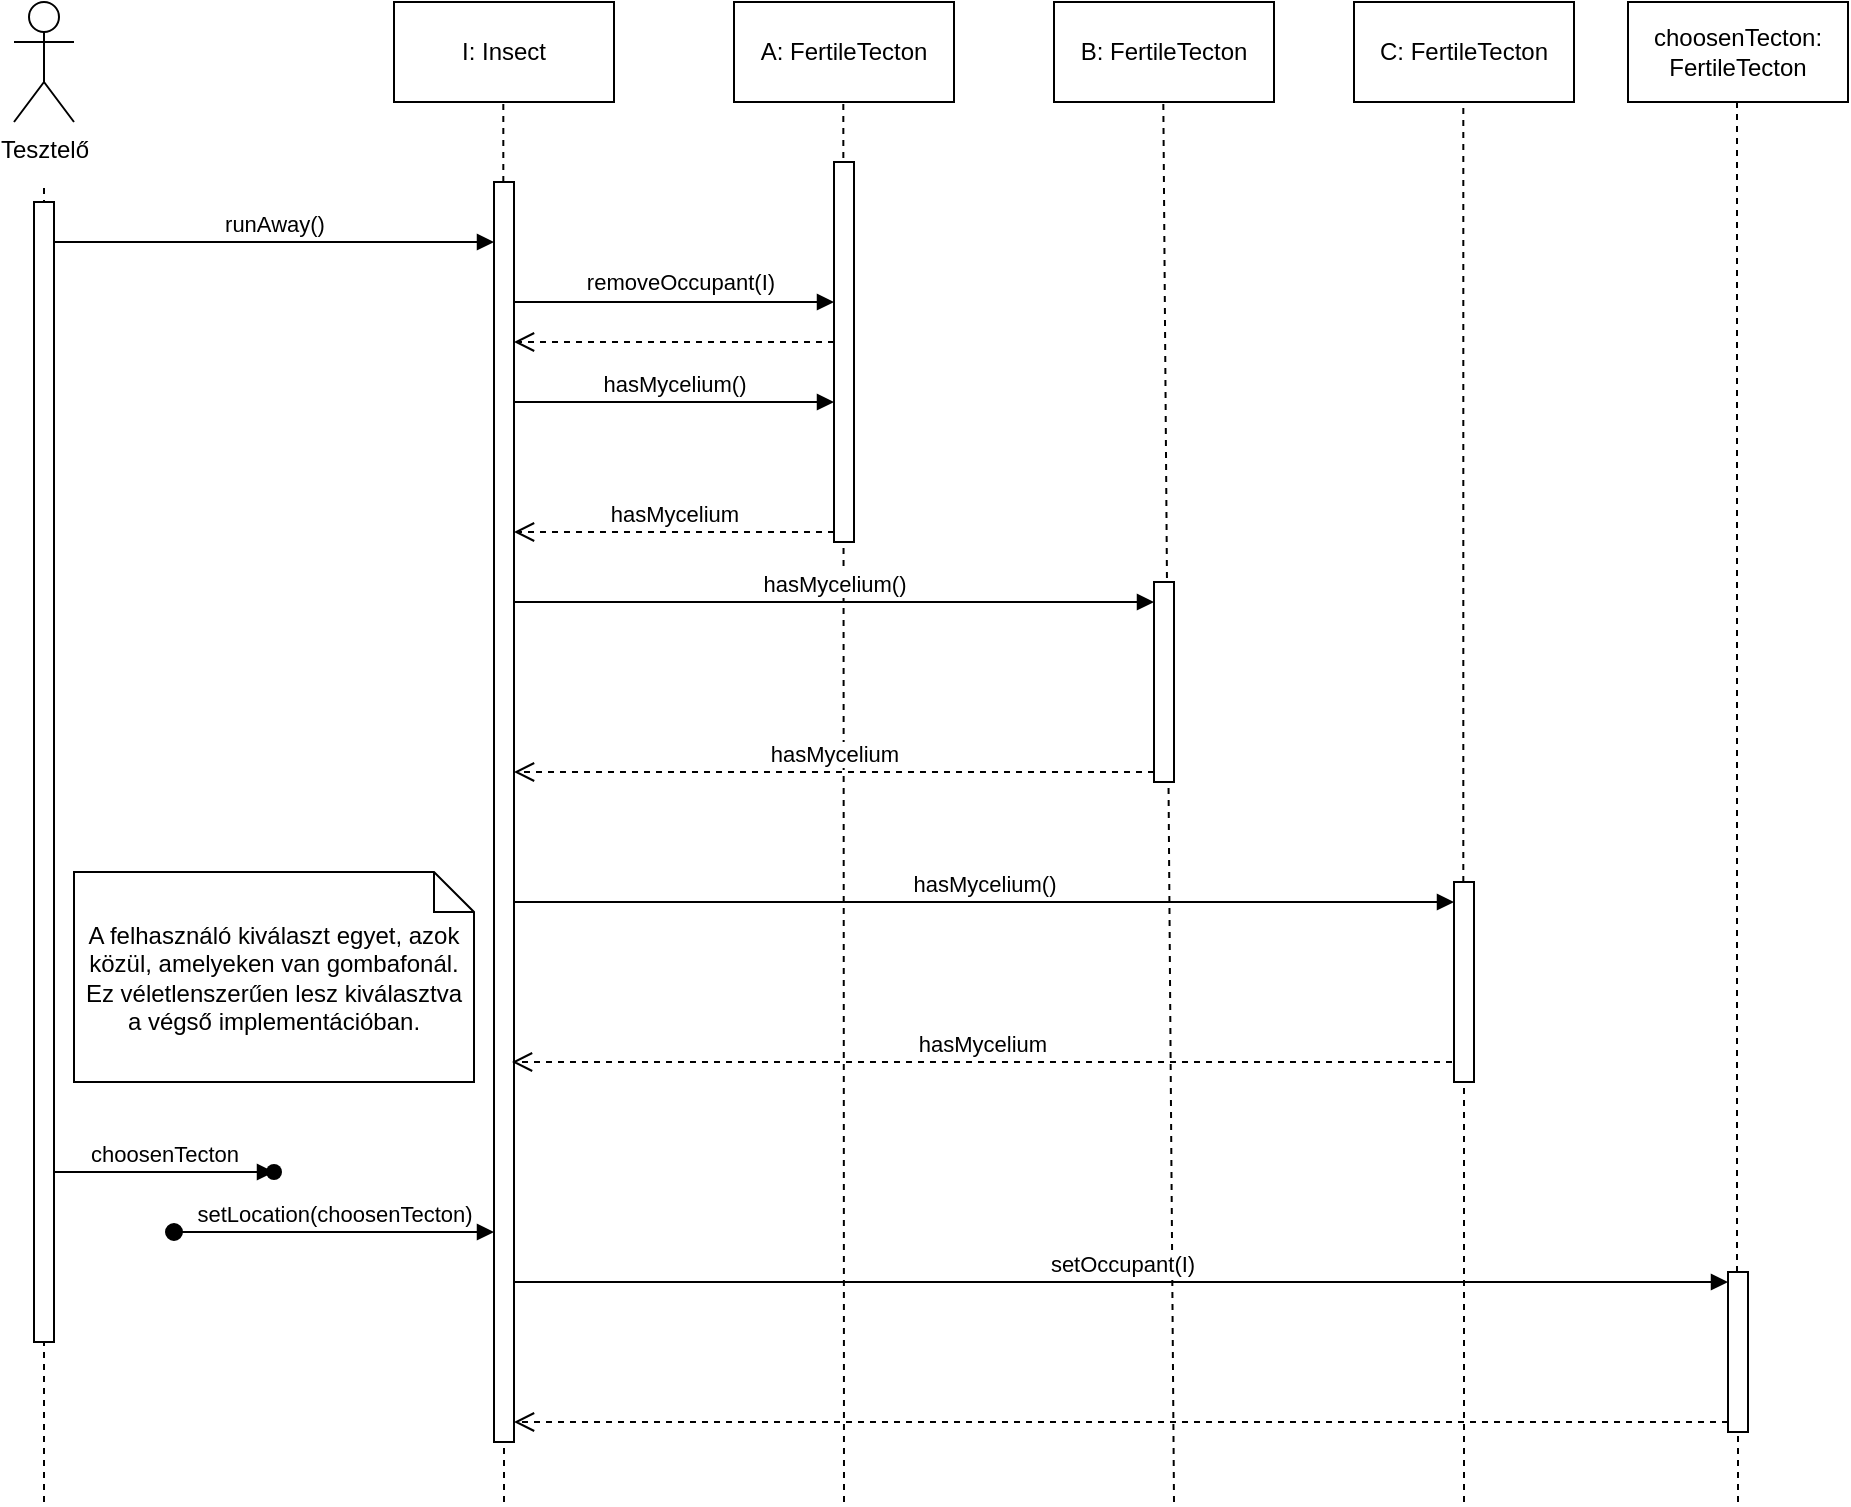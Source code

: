 <mxfile version="26.1.1" pages="2">
  <diagram name="Seq" id="TbOCaYY1tSFyOyQ3Ccbu">
    <mxGraphModel grid="1" page="1" gridSize="10" guides="1" tooltips="1" connect="1" arrows="1" fold="1" pageScale="1" pageWidth="827" pageHeight="1169" math="0" shadow="0">
      <root>
        <mxCell id="0" />
        <mxCell id="1" parent="0" />
        <mxCell id="IeQ7tMAcCfZkw90Px8X8-1" value="Tesztelő" style="shape=umlActor;verticalLabelPosition=bottom;verticalAlign=top;html=1;" vertex="1" parent="1">
          <mxGeometry x="20" y="10" width="30" height="60" as="geometry" />
        </mxCell>
        <mxCell id="IeQ7tMAcCfZkw90Px8X8-4" value="A: FertileTecton" style="html=1;whiteSpace=wrap;" vertex="1" parent="1">
          <mxGeometry x="380" y="10" width="110" height="50" as="geometry" />
        </mxCell>
        <mxCell id="IeQ7tMAcCfZkw90Px8X8-5" value="I: Insect" style="html=1;whiteSpace=wrap;" vertex="1" parent="1">
          <mxGeometry x="210" y="10" width="110" height="50" as="geometry" />
        </mxCell>
        <mxCell id="IeQ7tMAcCfZkw90Px8X8-6" value="C: FertileTecton" style="html=1;whiteSpace=wrap;" vertex="1" parent="1">
          <mxGeometry x="690" y="10" width="110" height="50" as="geometry" />
        </mxCell>
        <mxCell id="IeQ7tMAcCfZkw90Px8X8-7" value="B: FertileTecton" style="html=1;whiteSpace=wrap;" vertex="1" parent="1">
          <mxGeometry x="540" y="10" width="110" height="50" as="geometry" />
        </mxCell>
        <mxCell id="IeQ7tMAcCfZkw90Px8X8-9" value="" style="endArrow=none;dashed=1;html=1;rounded=0;" edge="1" parent="1">
          <mxGeometry width="50" height="50" relative="1" as="geometry">
            <mxPoint x="35" y="760" as="sourcePoint" />
            <mxPoint x="35" y="100" as="targetPoint" />
          </mxGeometry>
        </mxCell>
        <mxCell id="IeQ7tMAcCfZkw90Px8X8-10" value="" style="endArrow=none;dashed=1;html=1;rounded=0;" edge="1" parent="1" source="IeQ7tMAcCfZkw90Px8X8-14">
          <mxGeometry width="50" height="50" relative="1" as="geometry">
            <mxPoint x="265" y="525" as="sourcePoint" />
            <mxPoint x="264.66" y="60" as="targetPoint" />
          </mxGeometry>
        </mxCell>
        <mxCell id="IeQ7tMAcCfZkw90Px8X8-11" value="" style="endArrow=none;dashed=1;html=1;rounded=0;" edge="1" parent="1">
          <mxGeometry width="50" height="50" relative="1" as="geometry">
            <mxPoint x="435" y="760" as="sourcePoint" />
            <mxPoint x="434.66" y="60" as="targetPoint" />
          </mxGeometry>
        </mxCell>
        <mxCell id="IeQ7tMAcCfZkw90Px8X8-12" value="" style="endArrow=none;dashed=1;html=1;rounded=0;" edge="1" parent="1">
          <mxGeometry width="50" height="50" relative="1" as="geometry">
            <mxPoint x="600" y="760" as="sourcePoint" />
            <mxPoint x="594.66" y="60" as="targetPoint" />
          </mxGeometry>
        </mxCell>
        <mxCell id="IeQ7tMAcCfZkw90Px8X8-13" value="" style="endArrow=none;dashed=1;html=1;rounded=0;" edge="1" parent="1" source="IeQ7tMAcCfZkw90Px8X8-28">
          <mxGeometry width="50" height="50" relative="1" as="geometry">
            <mxPoint x="745" y="525" as="sourcePoint" />
            <mxPoint x="744.66" y="60" as="targetPoint" />
          </mxGeometry>
        </mxCell>
        <mxCell id="IeQ7tMAcCfZkw90Px8X8-15" value="runAway()" style="html=1;verticalAlign=bottom;endArrow=block;curved=0;rounded=0;" edge="1" parent="1">
          <mxGeometry relative="1" as="geometry">
            <mxPoint x="40" y="130" as="sourcePoint" />
            <mxPoint x="260" y="130" as="targetPoint" />
          </mxGeometry>
        </mxCell>
        <mxCell id="IeQ7tMAcCfZkw90Px8X8-17" value="" style="endArrow=none;dashed=1;html=1;rounded=0;" edge="1" parent="1" target="IeQ7tMAcCfZkw90Px8X8-14">
          <mxGeometry width="50" height="50" relative="1" as="geometry">
            <mxPoint x="265" y="760" as="sourcePoint" />
            <mxPoint x="264.66" y="90" as="targetPoint" />
          </mxGeometry>
        </mxCell>
        <mxCell id="IeQ7tMAcCfZkw90Px8X8-14" value="" style="html=1;points=[[0,0,0,0,5],[0,1,0,0,-5],[1,0,0,0,5],[1,1,0,0,-5]];perimeter=orthogonalPerimeter;outlineConnect=0;targetShapes=umlLifeline;portConstraint=eastwest;newEdgeStyle={&quot;curved&quot;:0,&quot;rounded&quot;:0};" vertex="1" parent="1">
          <mxGeometry x="260" y="100" width="10" height="630" as="geometry" />
        </mxCell>
        <mxCell id="IeQ7tMAcCfZkw90Px8X8-18" value="" style="html=1;points=[[0,0,0,0,5],[0,1,0,0,-5],[1,0,0,0,5],[1,1,0,0,-5]];perimeter=orthogonalPerimeter;outlineConnect=0;targetShapes=umlLifeline;portConstraint=eastwest;newEdgeStyle={&quot;curved&quot;:0,&quot;rounded&quot;:0};" vertex="1" parent="1">
          <mxGeometry x="30" y="110" width="10" height="570" as="geometry" />
        </mxCell>
        <mxCell id="IeQ7tMAcCfZkw90Px8X8-19" value="" style="html=1;points=[[0,0,0,0,5],[0,1,0,0,-5],[1,0,0,0,5],[1,1,0,0,-5]];perimeter=orthogonalPerimeter;outlineConnect=0;targetShapes=umlLifeline;portConstraint=eastwest;newEdgeStyle={&quot;curved&quot;:0,&quot;rounded&quot;:0};" vertex="1" parent="1">
          <mxGeometry x="430" y="90" width="10" height="190" as="geometry" />
        </mxCell>
        <mxCell id="IeQ7tMAcCfZkw90Px8X8-20" value="hasMycelium()" style="html=1;verticalAlign=bottom;endArrow=block;curved=0;rounded=0;entryX=0;entryY=0;entryDx=0;entryDy=5;" edge="1" parent="1">
          <mxGeometry relative="1" as="geometry">
            <mxPoint x="270" y="210" as="sourcePoint" />
            <mxPoint x="430" y="210" as="targetPoint" />
          </mxGeometry>
        </mxCell>
        <mxCell id="IeQ7tMAcCfZkw90Px8X8-21" value="hasMycelium" style="html=1;verticalAlign=bottom;endArrow=open;dashed=1;endSize=8;curved=0;rounded=0;exitX=0;exitY=1;exitDx=0;exitDy=-5;" edge="1" parent="1" source="IeQ7tMAcCfZkw90Px8X8-19">
          <mxGeometry relative="1" as="geometry">
            <mxPoint x="270" y="275.0" as="targetPoint" />
          </mxGeometry>
        </mxCell>
        <mxCell id="IeQ7tMAcCfZkw90Px8X8-22" value="" style="html=1;points=[[0,0,0,0,5],[0,1,0,0,-5],[1,0,0,0,5],[1,1,0,0,-5]];perimeter=orthogonalPerimeter;outlineConnect=0;targetShapes=umlLifeline;portConstraint=eastwest;newEdgeStyle={&quot;curved&quot;:0,&quot;rounded&quot;:0};" vertex="1" parent="1">
          <mxGeometry x="590" y="300" width="10" height="100" as="geometry" />
        </mxCell>
        <mxCell id="IeQ7tMAcCfZkw90Px8X8-23" value="hasMycelium()" style="html=1;verticalAlign=bottom;endArrow=block;curved=0;rounded=0;entryX=0;entryY=0;entryDx=0;entryDy=5;" edge="1" parent="1">
          <mxGeometry relative="1" as="geometry">
            <mxPoint x="270" y="310" as="sourcePoint" />
            <mxPoint x="590" y="310" as="targetPoint" />
          </mxGeometry>
        </mxCell>
        <mxCell id="IeQ7tMAcCfZkw90Px8X8-24" value="hasMycelium" style="html=1;verticalAlign=bottom;endArrow=open;dashed=1;endSize=8;curved=0;rounded=0;exitX=0;exitY=1;exitDx=0;exitDy=-5;" edge="1" parent="1" source="IeQ7tMAcCfZkw90Px8X8-22">
          <mxGeometry relative="1" as="geometry">
            <mxPoint x="270" y="395" as="targetPoint" />
            <mxPoint as="offset" />
          </mxGeometry>
        </mxCell>
        <mxCell id="IeQ7tMAcCfZkw90Px8X8-26" value="hasMycelium" style="html=1;verticalAlign=bottom;endArrow=open;dashed=1;endSize=8;curved=0;rounded=0;exitX=0;exitY=1;exitDx=0;exitDy=-5;" edge="1" parent="1">
          <mxGeometry relative="1" as="geometry">
            <mxPoint x="269" y="540" as="targetPoint" />
            <mxPoint x="739.0" y="540" as="sourcePoint" />
            <mxPoint as="offset" />
          </mxGeometry>
        </mxCell>
        <mxCell id="IeQ7tMAcCfZkw90Px8X8-27" value="hasMycelium()" style="html=1;verticalAlign=bottom;endArrow=block;curved=0;rounded=0;" edge="1" parent="1">
          <mxGeometry relative="1" as="geometry">
            <mxPoint x="270" y="460" as="sourcePoint" />
            <mxPoint x="740.0" y="460" as="targetPoint" />
          </mxGeometry>
        </mxCell>
        <mxCell id="IeQ7tMAcCfZkw90Px8X8-29" value="" style="endArrow=none;dashed=1;html=1;rounded=0;" edge="1" parent="1" target="IeQ7tMAcCfZkw90Px8X8-28">
          <mxGeometry width="50" height="50" relative="1" as="geometry">
            <mxPoint x="745" y="760" as="sourcePoint" />
            <mxPoint x="744.66" y="90" as="targetPoint" />
          </mxGeometry>
        </mxCell>
        <mxCell id="IeQ7tMAcCfZkw90Px8X8-28" value="" style="html=1;points=[[0,0,0,0,5],[0,1,0,0,-5],[1,0,0,0,5],[1,1,0,0,-5]];perimeter=orthogonalPerimeter;outlineConnect=0;targetShapes=umlLifeline;portConstraint=eastwest;newEdgeStyle={&quot;curved&quot;:0,&quot;rounded&quot;:0};" vertex="1" parent="1">
          <mxGeometry x="740" y="450" width="10" height="100" as="geometry" />
        </mxCell>
        <mxCell id="IeQ7tMAcCfZkw90Px8X8-31" value="choosenTecton" style="html=1;verticalAlign=bottom;startArrow=none;startFill=0;endArrow=block;startSize=8;curved=0;rounded=0;endFill=1;" edge="1" parent="1" source="IeQ7tMAcCfZkw90Px8X8-18" target="IeQ7tMAcCfZkw90Px8X8-32">
          <mxGeometry width="60" relative="1" as="geometry">
            <mxPoint x="40" y="595" as="sourcePoint" />
            <mxPoint x="130" y="595" as="targetPoint" />
            <mxPoint as="offset" />
          </mxGeometry>
        </mxCell>
        <mxCell id="IeQ7tMAcCfZkw90Px8X8-32" value="" style="shape=waypoint;sketch=0;fillStyle=solid;size=6;pointerEvents=1;points=[];fillColor=none;resizable=0;rotatable=0;perimeter=centerPerimeter;snapToPoint=1;strokeWidth=2;" vertex="1" parent="1">
          <mxGeometry x="140" y="585" width="20" height="20" as="geometry" />
        </mxCell>
        <mxCell id="IeQ7tMAcCfZkw90Px8X8-34" value="setLocation(choosenTecton)" style="html=1;verticalAlign=bottom;startArrow=oval;startFill=1;endArrow=block;startSize=8;curved=0;rounded=0;" edge="1" parent="1">
          <mxGeometry width="60" relative="1" as="geometry">
            <mxPoint x="100" y="625" as="sourcePoint" />
            <mxPoint x="260" y="625" as="targetPoint" />
          </mxGeometry>
        </mxCell>
        <mxCell id="IeQ7tMAcCfZkw90Px8X8-35" value="&lt;div&gt;A felhasználó kiválaszt egyet, azok közül, amelyeken van gombafonál.&lt;/div&gt;&lt;div&gt;Ez véletlenszerűen lesz kiválasztva a végső implementációban.&lt;/div&gt;" style="shape=note;size=20;whiteSpace=wrap;html=1;" vertex="1" parent="1">
          <mxGeometry x="50" y="445" width="200" height="105" as="geometry" />
        </mxCell>
        <mxCell id="fCSv3jwBE6bSVXYujFbf-1" value="choosenTecton: FertileTecton" style="html=1;whiteSpace=wrap;" vertex="1" parent="1">
          <mxGeometry x="827" y="10" width="110" height="50" as="geometry" />
        </mxCell>
        <mxCell id="fCSv3jwBE6bSVXYujFbf-2" value="" style="endArrow=none;dashed=1;html=1;rounded=0;" edge="1" parent="1" source="fCSv3jwBE6bSVXYujFbf-3">
          <mxGeometry width="50" height="50" relative="1" as="geometry">
            <mxPoint x="880" y="600" as="sourcePoint" />
            <mxPoint x="881.5" y="60" as="targetPoint" />
          </mxGeometry>
        </mxCell>
        <mxCell id="fCSv3jwBE6bSVXYujFbf-4" value="setOccupant(I)" style="html=1;verticalAlign=bottom;endArrow=block;curved=0;rounded=0;entryX=0;entryY=0;entryDx=0;entryDy=5;" edge="1" parent="1" target="fCSv3jwBE6bSVXYujFbf-3">
          <mxGeometry relative="1" as="geometry">
            <mxPoint x="270" y="650" as="sourcePoint" />
          </mxGeometry>
        </mxCell>
        <mxCell id="fCSv3jwBE6bSVXYujFbf-5" value="" style="html=1;verticalAlign=bottom;endArrow=open;dashed=1;endSize=8;curved=0;rounded=0;exitX=0;exitY=1;exitDx=0;exitDy=-5;" edge="1" parent="1" source="fCSv3jwBE6bSVXYujFbf-3">
          <mxGeometry relative="1" as="geometry">
            <mxPoint x="270" y="720" as="targetPoint" />
          </mxGeometry>
        </mxCell>
        <mxCell id="fCSv3jwBE6bSVXYujFbf-6" value="" style="endArrow=none;dashed=1;html=1;rounded=0;" edge="1" parent="1" target="fCSv3jwBE6bSVXYujFbf-3">
          <mxGeometry width="50" height="50" relative="1" as="geometry">
            <mxPoint x="882" y="760" as="sourcePoint" />
            <mxPoint x="881.5" y="125" as="targetPoint" />
          </mxGeometry>
        </mxCell>
        <mxCell id="fCSv3jwBE6bSVXYujFbf-3" value="" style="html=1;points=[[0,0,0,0,5],[0,1,0,0,-5],[1,0,0,0,5],[1,1,0,0,-5]];perimeter=orthogonalPerimeter;outlineConnect=0;targetShapes=umlLifeline;portConstraint=eastwest;newEdgeStyle={&quot;curved&quot;:0,&quot;rounded&quot;:0};" vertex="1" parent="1">
          <mxGeometry x="877" y="645" width="10" height="80" as="geometry" />
        </mxCell>
        <mxCell id="j_IxaQuWqfv2xhzXBIBi-2" value="" style="endArrow=block;html=1;rounded=0;endFill=1;" edge="1" parent="1">
          <mxGeometry width="50" height="50" relative="1" as="geometry">
            <mxPoint x="270" y="160" as="sourcePoint" />
            <mxPoint x="430" y="160" as="targetPoint" />
          </mxGeometry>
        </mxCell>
        <mxCell id="j_IxaQuWqfv2xhzXBIBi-3" value="removeOccupant(I)" style="edgeLabel;html=1;align=center;verticalAlign=middle;resizable=0;points=[];" connectable="0" vertex="1" parent="j_IxaQuWqfv2xhzXBIBi-2">
          <mxGeometry x="0.225" relative="1" as="geometry">
            <mxPoint x="-15" y="-10" as="offset" />
          </mxGeometry>
        </mxCell>
        <mxCell id="j_IxaQuWqfv2xhzXBIBi-4" value="" style="html=1;verticalAlign=bottom;endArrow=open;dashed=1;endSize=8;curved=0;rounded=0;" edge="1" parent="1">
          <mxGeometry relative="1" as="geometry">
            <mxPoint x="270" y="180" as="targetPoint" />
            <mxPoint as="offset" />
            <mxPoint x="430.0" y="180" as="sourcePoint" />
          </mxGeometry>
        </mxCell>
      </root>
    </mxGraphModel>
  </diagram>
  <diagram id="VUIXWt3xDf3C7_YTTuJs" name="Kom">
    <mxGraphModel grid="1" page="1" gridSize="10" guides="1" tooltips="1" connect="1" arrows="1" fold="1" pageScale="1" pageWidth="827" pageHeight="1169" math="0" shadow="0">
      <root>
        <mxCell id="0" />
        <mxCell id="1" parent="0" />
        <mxCell id="VAsVnKGdb1qmO67T-UzD-1" value="A: FertileTecton" style="html=1;whiteSpace=wrap;" vertex="1" parent="1">
          <mxGeometry x="400" y="40" width="110" height="50" as="geometry" />
        </mxCell>
        <mxCell id="VAsVnKGdb1qmO67T-UzD-2" value="&lt;div&gt;Tesztelő&lt;/div&gt;" style="shape=umlActor;verticalLabelPosition=bottom;verticalAlign=top;html=1;" vertex="1" parent="1">
          <mxGeometry x="340" y="240" width="30" height="60" as="geometry" />
        </mxCell>
        <mxCell id="nsJz5velbdg8NP3HNg8H-2" value="C: FertileTecton" style="html=1;whiteSpace=wrap;" vertex="1" parent="1">
          <mxGeometry x="530" y="150" width="110" height="50" as="geometry" />
        </mxCell>
        <mxCell id="nsJz5velbdg8NP3HNg8H-3" value="MC: Mycelium" style="html=1;whiteSpace=wrap;" vertex="1" parent="1">
          <mxGeometry x="530" y="340" width="110" height="50" as="geometry" />
        </mxCell>
        <mxCell id="nsJz5velbdg8NP3HNg8H-6" value="B: FertileTecton" style="html=1;whiteSpace=wrap;" vertex="1" parent="1">
          <mxGeometry x="60" y="150" width="110" height="50" as="geometry" />
        </mxCell>
        <mxCell id="nsJz5velbdg8NP3HNg8H-7" value="MB: Mycelium" style="html=1;whiteSpace=wrap;" vertex="1" parent="1">
          <mxGeometry x="60" y="330" width="110" height="50" as="geometry" />
        </mxCell>
        <mxCell id="nsJz5velbdg8NP3HNg8H-8" value="" style="endArrow=none;html=1;rounded=0;" edge="1" parent="1" source="nsJz5velbdg8NP3HNg8H-7" target="nsJz5velbdg8NP3HNg8H-6">
          <mxGeometry width="50" height="50" relative="1" as="geometry">
            <mxPoint x="340" y="260" as="sourcePoint" />
            <mxPoint x="390" y="210" as="targetPoint" />
          </mxGeometry>
        </mxCell>
        <mxCell id="nsJz5velbdg8NP3HNg8H-10" value="" style="endArrow=none;html=1;rounded=0;" edge="1" parent="1" source="nsJz5velbdg8NP3HNg8H-2" target="nsJz5velbdg8NP3HNg8H-3">
          <mxGeometry width="50" height="50" relative="1" as="geometry">
            <mxPoint x="390" y="125" as="sourcePoint" />
            <mxPoint x="340" y="125" as="targetPoint" />
          </mxGeometry>
        </mxCell>
        <mxCell id="nsJz5velbdg8NP3HNg8H-11" value="" style="endArrow=none;html=1;rounded=0;" edge="1" parent="1" source="nsJz5velbdg8NP3HNg8H-3" target="VAsVnKGdb1qmO67T-UzD-2">
          <mxGeometry width="50" height="50" relative="1" as="geometry">
            <mxPoint x="595" y="210" as="sourcePoint" />
            <mxPoint x="595" y="250" as="targetPoint" />
          </mxGeometry>
        </mxCell>
        <mxCell id="nsJz5velbdg8NP3HNg8H-12" value="" style="endArrow=none;html=1;rounded=0;" edge="1" parent="1" source="nsJz5velbdg8NP3HNg8H-2" target="VAsVnKGdb1qmO67T-UzD-2">
          <mxGeometry width="50" height="50" relative="1" as="geometry">
            <mxPoint x="540" y="278" as="sourcePoint" />
            <mxPoint x="370" y="289" as="targetPoint" />
          </mxGeometry>
        </mxCell>
        <mxCell id="nsJz5velbdg8NP3HNg8H-14" value="" style="endArrow=none;html=1;rounded=0;" edge="1" parent="1" source="VAsVnKGdb1qmO67T-UzD-1" target="VAsVnKGdb1qmO67T-UzD-2">
          <mxGeometry width="50" height="50" relative="1" as="geometry">
            <mxPoint x="431" y="90" as="sourcePoint" />
            <mxPoint x="370" y="203" as="targetPoint" />
          </mxGeometry>
        </mxCell>
        <mxCell id="nsJz5velbdg8NP3HNg8H-15" value="" style="endArrow=none;html=1;rounded=0;" edge="1" parent="1" source="nsJz5velbdg8NP3HNg8H-6" target="VAsVnKGdb1qmO67T-UzD-2">
          <mxGeometry width="50" height="50" relative="1" as="geometry">
            <mxPoint x="296" y="150" as="sourcePoint" />
            <mxPoint x="342" y="260" as="targetPoint" />
          </mxGeometry>
        </mxCell>
        <mxCell id="nsJz5velbdg8NP3HNg8H-16" value="" style="endArrow=none;html=1;rounded=0;" edge="1" parent="1" source="nsJz5velbdg8NP3HNg8H-7" target="VAsVnKGdb1qmO67T-UzD-2">
          <mxGeometry width="50" height="50" relative="1" as="geometry">
            <mxPoint x="180" y="210" as="sourcePoint" />
            <mxPoint x="340" y="283" as="targetPoint" />
          </mxGeometry>
        </mxCell>
        <mxCell id="nsJz5velbdg8NP3HNg8H-17" value="" style="endArrow=classic;html=1;rounded=0;dashed=1;" edge="1" parent="1">
          <mxGeometry width="50" height="50" relative="1" as="geometry">
            <mxPoint x="380" y="240" as="sourcePoint" />
            <mxPoint x="420" y="170" as="targetPoint" />
          </mxGeometry>
        </mxCell>
        <mxCell id="nsJz5velbdg8NP3HNg8H-18" value="1. «Create»" style="edgeLabel;html=1;align=center;verticalAlign=middle;resizable=0;points=[];rotation=-50;" vertex="1" connectable="0" parent="nsJz5velbdg8NP3HNg8H-17">
          <mxGeometry x="-0.118" y="2" relative="1" as="geometry">
            <mxPoint x="14" y="-2" as="offset" />
          </mxGeometry>
        </mxCell>
        <mxCell id="nsJz5velbdg8NP3HNg8H-19" value="" style="endArrow=classic;html=1;rounded=0;dashed=1;" edge="1" parent="1">
          <mxGeometry width="50" height="50" relative="1" as="geometry">
            <mxPoint x="330" y="250" as="sourcePoint" />
            <mxPoint x="260" y="220" as="targetPoint" />
          </mxGeometry>
        </mxCell>
        <mxCell id="nsJz5velbdg8NP3HNg8H-20" value="2. «Create»" style="edgeLabel;html=1;align=center;verticalAlign=middle;resizable=0;points=[];rotation=30;" vertex="1" connectable="0" parent="nsJz5velbdg8NP3HNg8H-19">
          <mxGeometry x="-0.118" y="2" relative="1" as="geometry">
            <mxPoint x="7" y="-9" as="offset" />
          </mxGeometry>
        </mxCell>
        <mxCell id="nsJz5velbdg8NP3HNg8H-21" value="" style="endArrow=classic;html=1;rounded=0;dashed=1;" edge="1" parent="1">
          <mxGeometry width="50" height="50" relative="1" as="geometry">
            <mxPoint x="390" y="250" as="sourcePoint" />
            <mxPoint x="450" y="220" as="targetPoint" />
          </mxGeometry>
        </mxCell>
        <mxCell id="nsJz5velbdg8NP3HNg8H-22" value="3. «Create»" style="edgeLabel;html=1;align=center;verticalAlign=middle;resizable=0;points=[];rotation=334;" vertex="1" connectable="0" parent="nsJz5velbdg8NP3HNg8H-21">
          <mxGeometry x="-0.118" y="2" relative="1" as="geometry">
            <mxPoint x="-1" y="-9" as="offset" />
          </mxGeometry>
        </mxCell>
        <mxCell id="nsJz5velbdg8NP3HNg8H-23" value="" style="endArrow=classic;html=1;rounded=0;dashed=1;" edge="1" parent="1">
          <mxGeometry width="50" height="50" relative="1" as="geometry">
            <mxPoint x="379" y="300" as="sourcePoint" />
            <mxPoint x="520" y="360" as="targetPoint" />
          </mxGeometry>
        </mxCell>
        <mxCell id="nsJz5velbdg8NP3HNg8H-24" value="&lt;div&gt;6. «Create»&lt;/div&gt;" style="edgeLabel;html=1;align=center;verticalAlign=middle;resizable=0;points=[];rotation=25;" vertex="1" connectable="0" parent="nsJz5velbdg8NP3HNg8H-23">
          <mxGeometry x="-0.118" y="2" relative="1" as="geometry">
            <mxPoint x="-12" y="5" as="offset" />
          </mxGeometry>
        </mxCell>
        <mxCell id="nsJz5velbdg8NP3HNg8H-27" value="" style="endArrow=classic;html=1;rounded=0;dashed=1;" edge="1" parent="1">
          <mxGeometry width="50" height="50" relative="1" as="geometry">
            <mxPoint x="330" y="300" as="sourcePoint" />
            <mxPoint x="180" y="360" as="targetPoint" />
          </mxGeometry>
        </mxCell>
        <mxCell id="nsJz5velbdg8NP3HNg8H-28" value="&lt;div&gt;5. «Create»&lt;/div&gt;" style="edgeLabel;html=1;align=center;verticalAlign=middle;resizable=0;points=[];rotation=-25;" vertex="1" connectable="0" parent="nsJz5velbdg8NP3HNg8H-27">
          <mxGeometry x="-0.118" y="2" relative="1" as="geometry">
            <mxPoint x="5" y="12" as="offset" />
          </mxGeometry>
        </mxCell>
        <mxCell id="nsJz5velbdg8NP3HNg8H-29" value="&lt;div&gt;I: insect&lt;/div&gt;" style="html=1;whiteSpace=wrap;" vertex="1" parent="1">
          <mxGeometry x="220" y="40" width="110" height="50" as="geometry" />
        </mxCell>
        <mxCell id="nsJz5velbdg8NP3HNg8H-30" value="" style="endArrow=none;html=1;rounded=0;" edge="1" parent="1" source="nsJz5velbdg8NP3HNg8H-29">
          <mxGeometry width="50" height="50" relative="1" as="geometry">
            <mxPoint x="540" y="352" as="sourcePoint" />
            <mxPoint x="350" y="230" as="targetPoint" />
          </mxGeometry>
        </mxCell>
        <mxCell id="nsJz5velbdg8NP3HNg8H-31" value="" style="endArrow=classic;html=1;rounded=0;dashed=1;" edge="1" parent="1">
          <mxGeometry width="50" height="50" relative="1" as="geometry">
            <mxPoint x="340" y="190" as="sourcePoint" />
            <mxPoint x="300" y="100" as="targetPoint" />
          </mxGeometry>
        </mxCell>
        <mxCell id="nsJz5velbdg8NP3HNg8H-32" value="&lt;div&gt;7. «Create»&lt;/div&gt;" style="edgeLabel;html=1;align=center;verticalAlign=middle;resizable=0;points=[];rotation=65;" vertex="1" connectable="0" parent="nsJz5velbdg8NP3HNg8H-31">
          <mxGeometry x="-0.118" y="2" relative="1" as="geometry">
            <mxPoint x="9" y="-11" as="offset" />
          </mxGeometry>
        </mxCell>
        <mxCell id="nsJz5velbdg8NP3HNg8H-40" value="" style="endArrow=classic;html=1;rounded=0;" edge="1" parent="1">
          <mxGeometry width="50" height="50" relative="1" as="geometry">
            <mxPoint x="310" y="260" as="sourcePoint" />
            <mxPoint x="170" y="210" as="targetPoint" />
          </mxGeometry>
        </mxCell>
        <mxCell id="nsJz5velbdg8NP3HNg8H-41" value="8. AddMycelium(MB)" style="edgeLabel;html=1;align=center;verticalAlign=middle;resizable=0;points=[];rotation=15;fontSize=10;" vertex="1" connectable="0" parent="nsJz5velbdg8NP3HNg8H-40">
          <mxGeometry x="-0.118" y="2" relative="1" as="geometry">
            <mxPoint x="-8" y="10" as="offset" />
          </mxGeometry>
        </mxCell>
        <mxCell id="nsJz5velbdg8NP3HNg8H-42" value="" style="endArrow=classic;html=1;rounded=0;" edge="1" parent="1">
          <mxGeometry width="50" height="50" relative="1" as="geometry">
            <mxPoint x="320" y="270" as="sourcePoint" />
            <mxPoint x="180" y="320" as="targetPoint" />
          </mxGeometry>
        </mxCell>
        <mxCell id="nsJz5velbdg8NP3HNg8H-43" value="9. SetLocation(B)" style="edgeLabel;html=1;align=center;verticalAlign=middle;resizable=0;points=[];rotation=-15;fontSize=10;" vertex="1" connectable="0" parent="nsJz5velbdg8NP3HNg8H-42">
          <mxGeometry x="-0.118" y="2" relative="1" as="geometry">
            <mxPoint x="-29" y="-4" as="offset" />
          </mxGeometry>
        </mxCell>
        <mxCell id="0yv-2fmjYvhlYPWyxtwk-1" value="" style="endArrow=classic;html=1;rounded=0;" edge="1" parent="1">
          <mxGeometry width="50" height="50" relative="1" as="geometry">
            <mxPoint x="380" y="270" as="sourcePoint" />
            <mxPoint x="520" y="330" as="targetPoint" />
          </mxGeometry>
        </mxCell>
        <mxCell id="0yv-2fmjYvhlYPWyxtwk-2" value="11. SetLocation(C)" style="edgeLabel;html=1;align=center;verticalAlign=middle;resizable=0;points=[];rotation=23;fontSize=10;" vertex="1" connectable="0" parent="0yv-2fmjYvhlYPWyxtwk-1">
          <mxGeometry x="-0.118" y="2" relative="1" as="geometry">
            <mxPoint x="15" y="-5" as="offset" />
          </mxGeometry>
        </mxCell>
        <mxCell id="0yv-2fmjYvhlYPWyxtwk-3" value="" style="endArrow=classic;html=1;rounded=0;" edge="1" parent="1">
          <mxGeometry width="50" height="50" relative="1" as="geometry">
            <mxPoint x="400" y="260" as="sourcePoint" />
            <mxPoint x="530" y="210" as="targetPoint" />
          </mxGeometry>
        </mxCell>
        <mxCell id="0yv-2fmjYvhlYPWyxtwk-4" value="10. AddMycelium(MC)" style="edgeLabel;html=1;align=center;verticalAlign=middle;resizable=0;points=[];rotation=341;fontSize=10;" vertex="1" connectable="0" parent="0yv-2fmjYvhlYPWyxtwk-3">
          <mxGeometry x="-0.118" y="2" relative="1" as="geometry">
            <mxPoint x="19" y="4" as="offset" />
          </mxGeometry>
        </mxCell>
        <mxCell id="FJINl6FfrMkQ_Ohd0mbM-1" value="" style="endArrow=classic;html=1;rounded=0;" edge="1" parent="1">
          <mxGeometry width="50" height="50" relative="1" as="geometry">
            <mxPoint x="360" y="230" as="sourcePoint" />
            <mxPoint x="400" y="160" as="targetPoint" />
          </mxGeometry>
        </mxCell>
        <mxCell id="FJINl6FfrMkQ_Ohd0mbM-2" value="12. addOccupant(I)" style="edgeLabel;html=1;align=center;verticalAlign=middle;resizable=0;points=[];rotation=-65;fontSize=8;" connectable="0" vertex="1" parent="FJINl6FfrMkQ_Ohd0mbM-1">
          <mxGeometry x="-0.118" y="2" relative="1" as="geometry">
            <mxPoint x="-6" y="-8" as="offset" />
          </mxGeometry>
        </mxCell>
        <mxCell id="KmIYVT0WO68sdJhmvYjd-1" value="" style="endArrow=classic;html=1;rounded=0;" edge="1" parent="1">
          <mxGeometry width="50" height="50" relative="1" as="geometry">
            <mxPoint x="340" y="230" as="sourcePoint" />
            <mxPoint x="270" y="100" as="targetPoint" />
          </mxGeometry>
        </mxCell>
        <mxCell id="KmIYVT0WO68sdJhmvYjd-2" value="13. setLocation(A)" style="edgeLabel;html=1;align=center;verticalAlign=middle;resizable=0;points=[];rotation=60;fontSize=10;" connectable="0" vertex="1" parent="KmIYVT0WO68sdJhmvYjd-1">
          <mxGeometry x="-0.118" y="2" relative="1" as="geometry">
            <mxPoint x="-18" y="-10" as="offset" />
          </mxGeometry>
        </mxCell>
        <mxCell id="TXxn9DA_TRn7rLbgQCGx-1" value="" style="endArrow=none;html=1;rounded=0;" edge="1" parent="1" source="nsJz5velbdg8NP3HNg8H-29" target="VAsVnKGdb1qmO67T-UzD-1">
          <mxGeometry width="50" height="50" relative="1" as="geometry">
            <mxPoint x="296" y="100" as="sourcePoint" />
            <mxPoint x="360" y="240" as="targetPoint" />
          </mxGeometry>
        </mxCell>
        <mxCell id="uMfMvKfItBi5J2LSDHsg-1" value="" style="endArrow=none;html=1;rounded=0;" edge="1" parent="1" source="nsJz5velbdg8NP3HNg8H-2" target="VAsVnKGdb1qmO67T-UzD-1">
          <mxGeometry width="50" height="50" relative="1" as="geometry">
            <mxPoint x="300" y="240" as="sourcePoint" />
            <mxPoint x="350" y="190" as="targetPoint" />
          </mxGeometry>
        </mxCell>
        <mxCell id="uMfMvKfItBi5J2LSDHsg-2" value="" style="endArrow=none;html=1;rounded=0;edgeStyle=orthogonalEdgeStyle;" edge="1" parent="1" source="nsJz5velbdg8NP3HNg8H-6" target="VAsVnKGdb1qmO67T-UzD-1">
          <mxGeometry width="50" height="50" relative="1" as="geometry">
            <mxPoint x="300" y="240" as="sourcePoint" />
            <mxPoint x="350" y="190" as="targetPoint" />
            <Array as="points">
              <mxPoint x="115" y="20" />
              <mxPoint x="455" y="20" />
            </Array>
          </mxGeometry>
        </mxCell>
        <mxCell id="uMfMvKfItBi5J2LSDHsg-3" value="" style="endArrow=classic;html=1;rounded=0;" edge="1" parent="1">
          <mxGeometry width="50" height="50" relative="1" as="geometry">
            <mxPoint x="250" y="220" as="sourcePoint" />
            <mxPoint x="180" y="190" as="targetPoint" />
          </mxGeometry>
        </mxCell>
        <mxCell id="uMfMvKfItBi5J2LSDHsg-4" value="14. AddNeighbour(A)" style="edgeLabel;html=1;align=center;verticalAlign=middle;resizable=0;points=[];rotation=30;fontSize=10;" connectable="0" vertex="1" parent="uMfMvKfItBi5J2LSDHsg-3">
          <mxGeometry x="-0.118" y="2" relative="1" as="geometry">
            <mxPoint x="2" y="-19" as="offset" />
          </mxGeometry>
        </mxCell>
        <mxCell id="uMfMvKfItBi5J2LSDHsg-5" value="" style="endArrow=classic;html=1;rounded=0;" edge="1" parent="1">
          <mxGeometry width="50" height="50" relative="1" as="geometry">
            <mxPoint x="460" y="210" as="sourcePoint" />
            <mxPoint x="520" y="180" as="targetPoint" />
          </mxGeometry>
        </mxCell>
        <mxCell id="uMfMvKfItBi5J2LSDHsg-6" value="15. AddNeighbour(A)" style="edgeLabel;html=1;align=center;verticalAlign=middle;resizable=0;points=[];rotation=-30;fontSize=9;" connectable="0" vertex="1" parent="uMfMvKfItBi5J2LSDHsg-5">
          <mxGeometry x="-0.118" y="2" relative="1" as="geometry">
            <mxPoint x="-6" y="-5" as="offset" />
          </mxGeometry>
        </mxCell>
        <mxCell id="uMfMvKfItBi5J2LSDHsg-7" value="" style="endArrow=classic;html=1;rounded=0;" edge="1" parent="1">
          <mxGeometry width="50" height="50" relative="1" as="geometry">
            <mxPoint x="420" y="160" as="sourcePoint" />
            <mxPoint x="450" y="100" as="targetPoint" />
          </mxGeometry>
        </mxCell>
        <mxCell id="uMfMvKfItBi5J2LSDHsg-8" value="15. AddNeighbour(B)" style="edgeLabel;html=1;align=center;verticalAlign=middle;resizable=0;points=[];rotation=-60;fontSize=9;" connectable="0" vertex="1" parent="uMfMvKfItBi5J2LSDHsg-7">
          <mxGeometry x="-0.118" y="2" relative="1" as="geometry">
            <mxPoint x="24" y="7" as="offset" />
          </mxGeometry>
        </mxCell>
        <mxCell id="uMfMvKfItBi5J2LSDHsg-9" value="" style="endArrow=classic;html=1;rounded=0;" edge="1" parent="1">
          <mxGeometry width="50" height="50" relative="1" as="geometry">
            <mxPoint x="400" y="150" as="sourcePoint" />
            <mxPoint x="430" y="90" as="targetPoint" />
          </mxGeometry>
        </mxCell>
        <mxCell id="uMfMvKfItBi5J2LSDHsg-10" value="15. AddNeighbour(C)" style="edgeLabel;html=1;align=center;verticalAlign=middle;resizable=0;points=[];rotation=-65;fontSize=7;" connectable="0" vertex="1" parent="uMfMvKfItBi5J2LSDHsg-9">
          <mxGeometry x="-0.118" y="2" relative="1" as="geometry">
            <mxPoint x="-11" y="-3" as="offset" />
          </mxGeometry>
        </mxCell>
      </root>
    </mxGraphModel>
  </diagram>
</mxfile>
